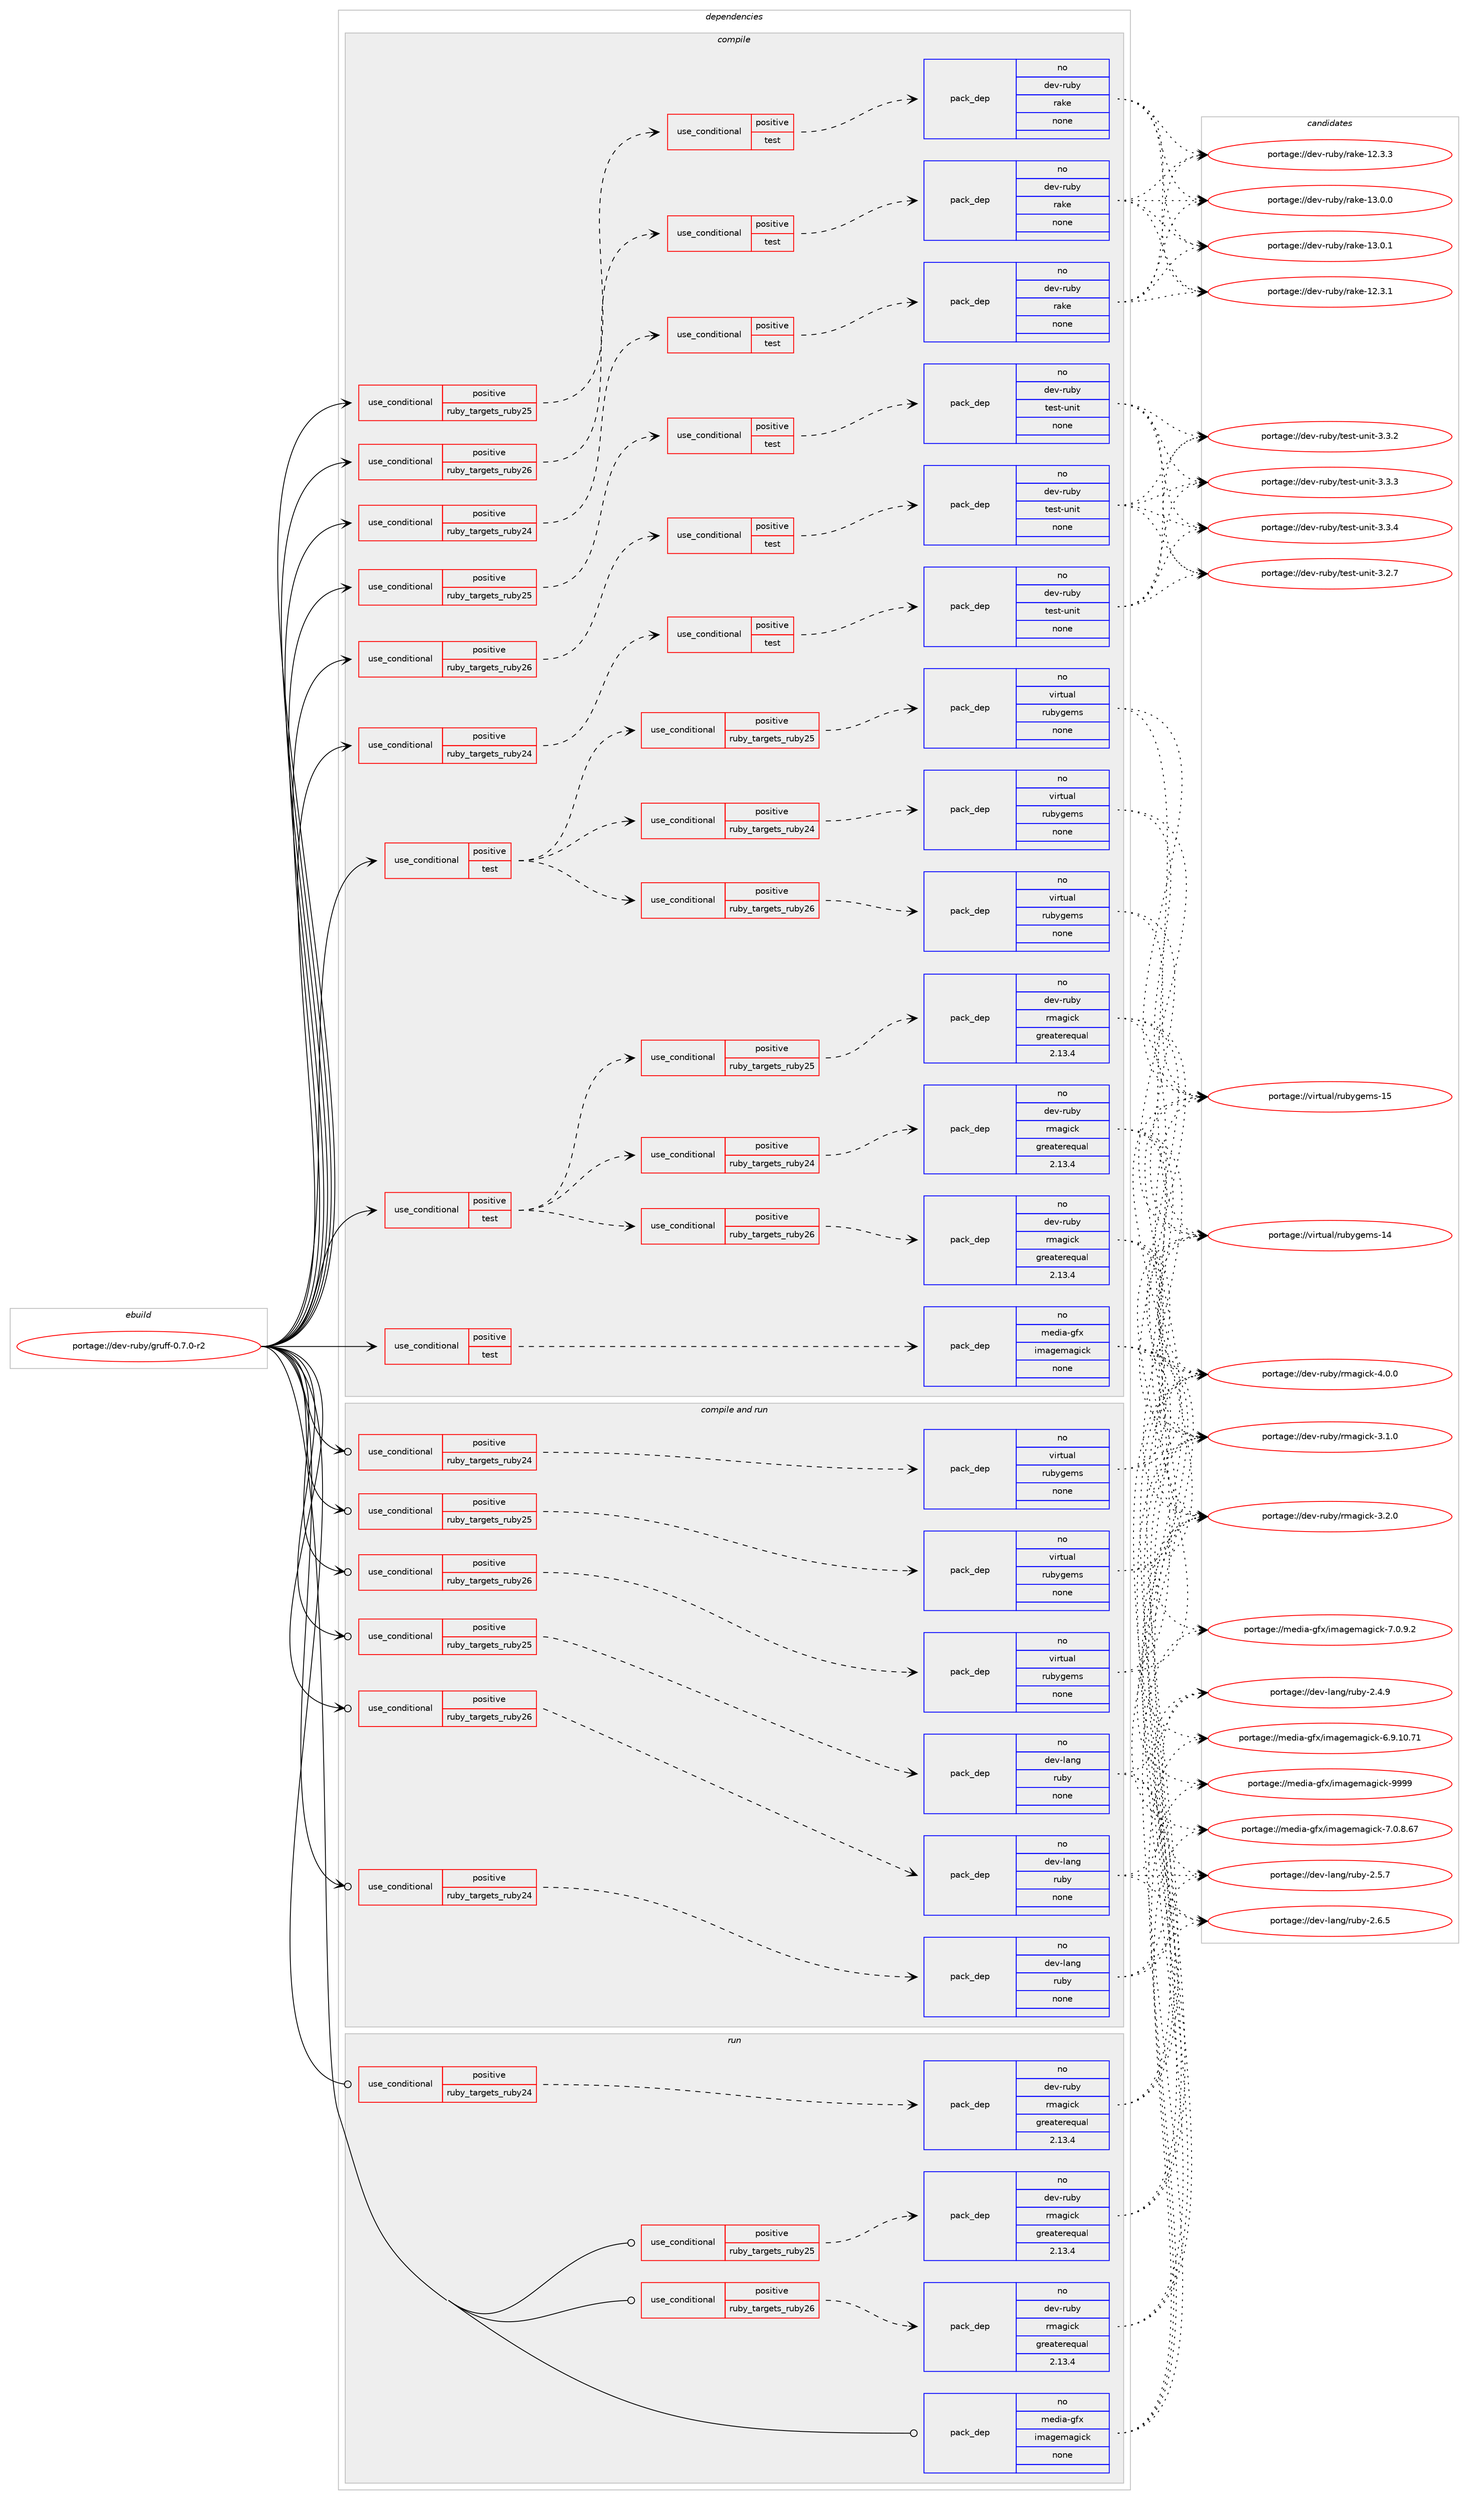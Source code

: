 digraph prolog {

# *************
# Graph options
# *************

newrank=true;
concentrate=true;
compound=true;
graph [rankdir=LR,fontname=Helvetica,fontsize=10,ranksep=1.5];#, ranksep=2.5, nodesep=0.2];
edge  [arrowhead=vee];
node  [fontname=Helvetica,fontsize=10];

# **********
# The ebuild
# **********

subgraph cluster_leftcol {
color=gray;
rank=same;
label=<<i>ebuild</i>>;
id [label="portage://dev-ruby/gruff-0.7.0-r2", color=red, width=4, href="../dev-ruby/gruff-0.7.0-r2.svg"];
}

# ****************
# The dependencies
# ****************

subgraph cluster_midcol {
color=gray;
label=<<i>dependencies</i>>;
subgraph cluster_compile {
fillcolor="#eeeeee";
style=filled;
label=<<i>compile</i>>;
subgraph cond52916 {
dependency222508 [label=<<TABLE BORDER="0" CELLBORDER="1" CELLSPACING="0" CELLPADDING="4"><TR><TD ROWSPAN="3" CELLPADDING="10">use_conditional</TD></TR><TR><TD>positive</TD></TR><TR><TD>ruby_targets_ruby24</TD></TR></TABLE>>, shape=none, color=red];
subgraph cond52917 {
dependency222509 [label=<<TABLE BORDER="0" CELLBORDER="1" CELLSPACING="0" CELLPADDING="4"><TR><TD ROWSPAN="3" CELLPADDING="10">use_conditional</TD></TR><TR><TD>positive</TD></TR><TR><TD>test</TD></TR></TABLE>>, shape=none, color=red];
subgraph pack166112 {
dependency222510 [label=<<TABLE BORDER="0" CELLBORDER="1" CELLSPACING="0" CELLPADDING="4" WIDTH="220"><TR><TD ROWSPAN="6" CELLPADDING="30">pack_dep</TD></TR><TR><TD WIDTH="110">no</TD></TR><TR><TD>dev-ruby</TD></TR><TR><TD>rake</TD></TR><TR><TD>none</TD></TR><TR><TD></TD></TR></TABLE>>, shape=none, color=blue];
}
dependency222509:e -> dependency222510:w [weight=20,style="dashed",arrowhead="vee"];
}
dependency222508:e -> dependency222509:w [weight=20,style="dashed",arrowhead="vee"];
}
id:e -> dependency222508:w [weight=20,style="solid",arrowhead="vee"];
subgraph cond52918 {
dependency222511 [label=<<TABLE BORDER="0" CELLBORDER="1" CELLSPACING="0" CELLPADDING="4"><TR><TD ROWSPAN="3" CELLPADDING="10">use_conditional</TD></TR><TR><TD>positive</TD></TR><TR><TD>ruby_targets_ruby24</TD></TR></TABLE>>, shape=none, color=red];
subgraph cond52919 {
dependency222512 [label=<<TABLE BORDER="0" CELLBORDER="1" CELLSPACING="0" CELLPADDING="4"><TR><TD ROWSPAN="3" CELLPADDING="10">use_conditional</TD></TR><TR><TD>positive</TD></TR><TR><TD>test</TD></TR></TABLE>>, shape=none, color=red];
subgraph pack166113 {
dependency222513 [label=<<TABLE BORDER="0" CELLBORDER="1" CELLSPACING="0" CELLPADDING="4" WIDTH="220"><TR><TD ROWSPAN="6" CELLPADDING="30">pack_dep</TD></TR><TR><TD WIDTH="110">no</TD></TR><TR><TD>dev-ruby</TD></TR><TR><TD>test-unit</TD></TR><TR><TD>none</TD></TR><TR><TD></TD></TR></TABLE>>, shape=none, color=blue];
}
dependency222512:e -> dependency222513:w [weight=20,style="dashed",arrowhead="vee"];
}
dependency222511:e -> dependency222512:w [weight=20,style="dashed",arrowhead="vee"];
}
id:e -> dependency222511:w [weight=20,style="solid",arrowhead="vee"];
subgraph cond52920 {
dependency222514 [label=<<TABLE BORDER="0" CELLBORDER="1" CELLSPACING="0" CELLPADDING="4"><TR><TD ROWSPAN="3" CELLPADDING="10">use_conditional</TD></TR><TR><TD>positive</TD></TR><TR><TD>ruby_targets_ruby25</TD></TR></TABLE>>, shape=none, color=red];
subgraph cond52921 {
dependency222515 [label=<<TABLE BORDER="0" CELLBORDER="1" CELLSPACING="0" CELLPADDING="4"><TR><TD ROWSPAN="3" CELLPADDING="10">use_conditional</TD></TR><TR><TD>positive</TD></TR><TR><TD>test</TD></TR></TABLE>>, shape=none, color=red];
subgraph pack166114 {
dependency222516 [label=<<TABLE BORDER="0" CELLBORDER="1" CELLSPACING="0" CELLPADDING="4" WIDTH="220"><TR><TD ROWSPAN="6" CELLPADDING="30">pack_dep</TD></TR><TR><TD WIDTH="110">no</TD></TR><TR><TD>dev-ruby</TD></TR><TR><TD>rake</TD></TR><TR><TD>none</TD></TR><TR><TD></TD></TR></TABLE>>, shape=none, color=blue];
}
dependency222515:e -> dependency222516:w [weight=20,style="dashed",arrowhead="vee"];
}
dependency222514:e -> dependency222515:w [weight=20,style="dashed",arrowhead="vee"];
}
id:e -> dependency222514:w [weight=20,style="solid",arrowhead="vee"];
subgraph cond52922 {
dependency222517 [label=<<TABLE BORDER="0" CELLBORDER="1" CELLSPACING="0" CELLPADDING="4"><TR><TD ROWSPAN="3" CELLPADDING="10">use_conditional</TD></TR><TR><TD>positive</TD></TR><TR><TD>ruby_targets_ruby25</TD></TR></TABLE>>, shape=none, color=red];
subgraph cond52923 {
dependency222518 [label=<<TABLE BORDER="0" CELLBORDER="1" CELLSPACING="0" CELLPADDING="4"><TR><TD ROWSPAN="3" CELLPADDING="10">use_conditional</TD></TR><TR><TD>positive</TD></TR><TR><TD>test</TD></TR></TABLE>>, shape=none, color=red];
subgraph pack166115 {
dependency222519 [label=<<TABLE BORDER="0" CELLBORDER="1" CELLSPACING="0" CELLPADDING="4" WIDTH="220"><TR><TD ROWSPAN="6" CELLPADDING="30">pack_dep</TD></TR><TR><TD WIDTH="110">no</TD></TR><TR><TD>dev-ruby</TD></TR><TR><TD>test-unit</TD></TR><TR><TD>none</TD></TR><TR><TD></TD></TR></TABLE>>, shape=none, color=blue];
}
dependency222518:e -> dependency222519:w [weight=20,style="dashed",arrowhead="vee"];
}
dependency222517:e -> dependency222518:w [weight=20,style="dashed",arrowhead="vee"];
}
id:e -> dependency222517:w [weight=20,style="solid",arrowhead="vee"];
subgraph cond52924 {
dependency222520 [label=<<TABLE BORDER="0" CELLBORDER="1" CELLSPACING="0" CELLPADDING="4"><TR><TD ROWSPAN="3" CELLPADDING="10">use_conditional</TD></TR><TR><TD>positive</TD></TR><TR><TD>ruby_targets_ruby26</TD></TR></TABLE>>, shape=none, color=red];
subgraph cond52925 {
dependency222521 [label=<<TABLE BORDER="0" CELLBORDER="1" CELLSPACING="0" CELLPADDING="4"><TR><TD ROWSPAN="3" CELLPADDING="10">use_conditional</TD></TR><TR><TD>positive</TD></TR><TR><TD>test</TD></TR></TABLE>>, shape=none, color=red];
subgraph pack166116 {
dependency222522 [label=<<TABLE BORDER="0" CELLBORDER="1" CELLSPACING="0" CELLPADDING="4" WIDTH="220"><TR><TD ROWSPAN="6" CELLPADDING="30">pack_dep</TD></TR><TR><TD WIDTH="110">no</TD></TR><TR><TD>dev-ruby</TD></TR><TR><TD>rake</TD></TR><TR><TD>none</TD></TR><TR><TD></TD></TR></TABLE>>, shape=none, color=blue];
}
dependency222521:e -> dependency222522:w [weight=20,style="dashed",arrowhead="vee"];
}
dependency222520:e -> dependency222521:w [weight=20,style="dashed",arrowhead="vee"];
}
id:e -> dependency222520:w [weight=20,style="solid",arrowhead="vee"];
subgraph cond52926 {
dependency222523 [label=<<TABLE BORDER="0" CELLBORDER="1" CELLSPACING="0" CELLPADDING="4"><TR><TD ROWSPAN="3" CELLPADDING="10">use_conditional</TD></TR><TR><TD>positive</TD></TR><TR><TD>ruby_targets_ruby26</TD></TR></TABLE>>, shape=none, color=red];
subgraph cond52927 {
dependency222524 [label=<<TABLE BORDER="0" CELLBORDER="1" CELLSPACING="0" CELLPADDING="4"><TR><TD ROWSPAN="3" CELLPADDING="10">use_conditional</TD></TR><TR><TD>positive</TD></TR><TR><TD>test</TD></TR></TABLE>>, shape=none, color=red];
subgraph pack166117 {
dependency222525 [label=<<TABLE BORDER="0" CELLBORDER="1" CELLSPACING="0" CELLPADDING="4" WIDTH="220"><TR><TD ROWSPAN="6" CELLPADDING="30">pack_dep</TD></TR><TR><TD WIDTH="110">no</TD></TR><TR><TD>dev-ruby</TD></TR><TR><TD>test-unit</TD></TR><TR><TD>none</TD></TR><TR><TD></TD></TR></TABLE>>, shape=none, color=blue];
}
dependency222524:e -> dependency222525:w [weight=20,style="dashed",arrowhead="vee"];
}
dependency222523:e -> dependency222524:w [weight=20,style="dashed",arrowhead="vee"];
}
id:e -> dependency222523:w [weight=20,style="solid",arrowhead="vee"];
subgraph cond52928 {
dependency222526 [label=<<TABLE BORDER="0" CELLBORDER="1" CELLSPACING="0" CELLPADDING="4"><TR><TD ROWSPAN="3" CELLPADDING="10">use_conditional</TD></TR><TR><TD>positive</TD></TR><TR><TD>test</TD></TR></TABLE>>, shape=none, color=red];
subgraph cond52929 {
dependency222527 [label=<<TABLE BORDER="0" CELLBORDER="1" CELLSPACING="0" CELLPADDING="4"><TR><TD ROWSPAN="3" CELLPADDING="10">use_conditional</TD></TR><TR><TD>positive</TD></TR><TR><TD>ruby_targets_ruby24</TD></TR></TABLE>>, shape=none, color=red];
subgraph pack166118 {
dependency222528 [label=<<TABLE BORDER="0" CELLBORDER="1" CELLSPACING="0" CELLPADDING="4" WIDTH="220"><TR><TD ROWSPAN="6" CELLPADDING="30">pack_dep</TD></TR><TR><TD WIDTH="110">no</TD></TR><TR><TD>dev-ruby</TD></TR><TR><TD>rmagick</TD></TR><TR><TD>greaterequal</TD></TR><TR><TD>2.13.4</TD></TR></TABLE>>, shape=none, color=blue];
}
dependency222527:e -> dependency222528:w [weight=20,style="dashed",arrowhead="vee"];
}
dependency222526:e -> dependency222527:w [weight=20,style="dashed",arrowhead="vee"];
subgraph cond52930 {
dependency222529 [label=<<TABLE BORDER="0" CELLBORDER="1" CELLSPACING="0" CELLPADDING="4"><TR><TD ROWSPAN="3" CELLPADDING="10">use_conditional</TD></TR><TR><TD>positive</TD></TR><TR><TD>ruby_targets_ruby25</TD></TR></TABLE>>, shape=none, color=red];
subgraph pack166119 {
dependency222530 [label=<<TABLE BORDER="0" CELLBORDER="1" CELLSPACING="0" CELLPADDING="4" WIDTH="220"><TR><TD ROWSPAN="6" CELLPADDING="30">pack_dep</TD></TR><TR><TD WIDTH="110">no</TD></TR><TR><TD>dev-ruby</TD></TR><TR><TD>rmagick</TD></TR><TR><TD>greaterequal</TD></TR><TR><TD>2.13.4</TD></TR></TABLE>>, shape=none, color=blue];
}
dependency222529:e -> dependency222530:w [weight=20,style="dashed",arrowhead="vee"];
}
dependency222526:e -> dependency222529:w [weight=20,style="dashed",arrowhead="vee"];
subgraph cond52931 {
dependency222531 [label=<<TABLE BORDER="0" CELLBORDER="1" CELLSPACING="0" CELLPADDING="4"><TR><TD ROWSPAN="3" CELLPADDING="10">use_conditional</TD></TR><TR><TD>positive</TD></TR><TR><TD>ruby_targets_ruby26</TD></TR></TABLE>>, shape=none, color=red];
subgraph pack166120 {
dependency222532 [label=<<TABLE BORDER="0" CELLBORDER="1" CELLSPACING="0" CELLPADDING="4" WIDTH="220"><TR><TD ROWSPAN="6" CELLPADDING="30">pack_dep</TD></TR><TR><TD WIDTH="110">no</TD></TR><TR><TD>dev-ruby</TD></TR><TR><TD>rmagick</TD></TR><TR><TD>greaterequal</TD></TR><TR><TD>2.13.4</TD></TR></TABLE>>, shape=none, color=blue];
}
dependency222531:e -> dependency222532:w [weight=20,style="dashed",arrowhead="vee"];
}
dependency222526:e -> dependency222531:w [weight=20,style="dashed",arrowhead="vee"];
}
id:e -> dependency222526:w [weight=20,style="solid",arrowhead="vee"];
subgraph cond52932 {
dependency222533 [label=<<TABLE BORDER="0" CELLBORDER="1" CELLSPACING="0" CELLPADDING="4"><TR><TD ROWSPAN="3" CELLPADDING="10">use_conditional</TD></TR><TR><TD>positive</TD></TR><TR><TD>test</TD></TR></TABLE>>, shape=none, color=red];
subgraph cond52933 {
dependency222534 [label=<<TABLE BORDER="0" CELLBORDER="1" CELLSPACING="0" CELLPADDING="4"><TR><TD ROWSPAN="3" CELLPADDING="10">use_conditional</TD></TR><TR><TD>positive</TD></TR><TR><TD>ruby_targets_ruby24</TD></TR></TABLE>>, shape=none, color=red];
subgraph pack166121 {
dependency222535 [label=<<TABLE BORDER="0" CELLBORDER="1" CELLSPACING="0" CELLPADDING="4" WIDTH="220"><TR><TD ROWSPAN="6" CELLPADDING="30">pack_dep</TD></TR><TR><TD WIDTH="110">no</TD></TR><TR><TD>virtual</TD></TR><TR><TD>rubygems</TD></TR><TR><TD>none</TD></TR><TR><TD></TD></TR></TABLE>>, shape=none, color=blue];
}
dependency222534:e -> dependency222535:w [weight=20,style="dashed",arrowhead="vee"];
}
dependency222533:e -> dependency222534:w [weight=20,style="dashed",arrowhead="vee"];
subgraph cond52934 {
dependency222536 [label=<<TABLE BORDER="0" CELLBORDER="1" CELLSPACING="0" CELLPADDING="4"><TR><TD ROWSPAN="3" CELLPADDING="10">use_conditional</TD></TR><TR><TD>positive</TD></TR><TR><TD>ruby_targets_ruby25</TD></TR></TABLE>>, shape=none, color=red];
subgraph pack166122 {
dependency222537 [label=<<TABLE BORDER="0" CELLBORDER="1" CELLSPACING="0" CELLPADDING="4" WIDTH="220"><TR><TD ROWSPAN="6" CELLPADDING="30">pack_dep</TD></TR><TR><TD WIDTH="110">no</TD></TR><TR><TD>virtual</TD></TR><TR><TD>rubygems</TD></TR><TR><TD>none</TD></TR><TR><TD></TD></TR></TABLE>>, shape=none, color=blue];
}
dependency222536:e -> dependency222537:w [weight=20,style="dashed",arrowhead="vee"];
}
dependency222533:e -> dependency222536:w [weight=20,style="dashed",arrowhead="vee"];
subgraph cond52935 {
dependency222538 [label=<<TABLE BORDER="0" CELLBORDER="1" CELLSPACING="0" CELLPADDING="4"><TR><TD ROWSPAN="3" CELLPADDING="10">use_conditional</TD></TR><TR><TD>positive</TD></TR><TR><TD>ruby_targets_ruby26</TD></TR></TABLE>>, shape=none, color=red];
subgraph pack166123 {
dependency222539 [label=<<TABLE BORDER="0" CELLBORDER="1" CELLSPACING="0" CELLPADDING="4" WIDTH="220"><TR><TD ROWSPAN="6" CELLPADDING="30">pack_dep</TD></TR><TR><TD WIDTH="110">no</TD></TR><TR><TD>virtual</TD></TR><TR><TD>rubygems</TD></TR><TR><TD>none</TD></TR><TR><TD></TD></TR></TABLE>>, shape=none, color=blue];
}
dependency222538:e -> dependency222539:w [weight=20,style="dashed",arrowhead="vee"];
}
dependency222533:e -> dependency222538:w [weight=20,style="dashed",arrowhead="vee"];
}
id:e -> dependency222533:w [weight=20,style="solid",arrowhead="vee"];
subgraph cond52936 {
dependency222540 [label=<<TABLE BORDER="0" CELLBORDER="1" CELLSPACING="0" CELLPADDING="4"><TR><TD ROWSPAN="3" CELLPADDING="10">use_conditional</TD></TR><TR><TD>positive</TD></TR><TR><TD>test</TD></TR></TABLE>>, shape=none, color=red];
subgraph pack166124 {
dependency222541 [label=<<TABLE BORDER="0" CELLBORDER="1" CELLSPACING="0" CELLPADDING="4" WIDTH="220"><TR><TD ROWSPAN="6" CELLPADDING="30">pack_dep</TD></TR><TR><TD WIDTH="110">no</TD></TR><TR><TD>media-gfx</TD></TR><TR><TD>imagemagick</TD></TR><TR><TD>none</TD></TR><TR><TD></TD></TR></TABLE>>, shape=none, color=blue];
}
dependency222540:e -> dependency222541:w [weight=20,style="dashed",arrowhead="vee"];
}
id:e -> dependency222540:w [weight=20,style="solid",arrowhead="vee"];
}
subgraph cluster_compileandrun {
fillcolor="#eeeeee";
style=filled;
label=<<i>compile and run</i>>;
subgraph cond52937 {
dependency222542 [label=<<TABLE BORDER="0" CELLBORDER="1" CELLSPACING="0" CELLPADDING="4"><TR><TD ROWSPAN="3" CELLPADDING="10">use_conditional</TD></TR><TR><TD>positive</TD></TR><TR><TD>ruby_targets_ruby24</TD></TR></TABLE>>, shape=none, color=red];
subgraph pack166125 {
dependency222543 [label=<<TABLE BORDER="0" CELLBORDER="1" CELLSPACING="0" CELLPADDING="4" WIDTH="220"><TR><TD ROWSPAN="6" CELLPADDING="30">pack_dep</TD></TR><TR><TD WIDTH="110">no</TD></TR><TR><TD>dev-lang</TD></TR><TR><TD>ruby</TD></TR><TR><TD>none</TD></TR><TR><TD></TD></TR></TABLE>>, shape=none, color=blue];
}
dependency222542:e -> dependency222543:w [weight=20,style="dashed",arrowhead="vee"];
}
id:e -> dependency222542:w [weight=20,style="solid",arrowhead="odotvee"];
subgraph cond52938 {
dependency222544 [label=<<TABLE BORDER="0" CELLBORDER="1" CELLSPACING="0" CELLPADDING="4"><TR><TD ROWSPAN="3" CELLPADDING="10">use_conditional</TD></TR><TR><TD>positive</TD></TR><TR><TD>ruby_targets_ruby24</TD></TR></TABLE>>, shape=none, color=red];
subgraph pack166126 {
dependency222545 [label=<<TABLE BORDER="0" CELLBORDER="1" CELLSPACING="0" CELLPADDING="4" WIDTH="220"><TR><TD ROWSPAN="6" CELLPADDING="30">pack_dep</TD></TR><TR><TD WIDTH="110">no</TD></TR><TR><TD>virtual</TD></TR><TR><TD>rubygems</TD></TR><TR><TD>none</TD></TR><TR><TD></TD></TR></TABLE>>, shape=none, color=blue];
}
dependency222544:e -> dependency222545:w [weight=20,style="dashed",arrowhead="vee"];
}
id:e -> dependency222544:w [weight=20,style="solid",arrowhead="odotvee"];
subgraph cond52939 {
dependency222546 [label=<<TABLE BORDER="0" CELLBORDER="1" CELLSPACING="0" CELLPADDING="4"><TR><TD ROWSPAN="3" CELLPADDING="10">use_conditional</TD></TR><TR><TD>positive</TD></TR><TR><TD>ruby_targets_ruby25</TD></TR></TABLE>>, shape=none, color=red];
subgraph pack166127 {
dependency222547 [label=<<TABLE BORDER="0" CELLBORDER="1" CELLSPACING="0" CELLPADDING="4" WIDTH="220"><TR><TD ROWSPAN="6" CELLPADDING="30">pack_dep</TD></TR><TR><TD WIDTH="110">no</TD></TR><TR><TD>dev-lang</TD></TR><TR><TD>ruby</TD></TR><TR><TD>none</TD></TR><TR><TD></TD></TR></TABLE>>, shape=none, color=blue];
}
dependency222546:e -> dependency222547:w [weight=20,style="dashed",arrowhead="vee"];
}
id:e -> dependency222546:w [weight=20,style="solid",arrowhead="odotvee"];
subgraph cond52940 {
dependency222548 [label=<<TABLE BORDER="0" CELLBORDER="1" CELLSPACING="0" CELLPADDING="4"><TR><TD ROWSPAN="3" CELLPADDING="10">use_conditional</TD></TR><TR><TD>positive</TD></TR><TR><TD>ruby_targets_ruby25</TD></TR></TABLE>>, shape=none, color=red];
subgraph pack166128 {
dependency222549 [label=<<TABLE BORDER="0" CELLBORDER="1" CELLSPACING="0" CELLPADDING="4" WIDTH="220"><TR><TD ROWSPAN="6" CELLPADDING="30">pack_dep</TD></TR><TR><TD WIDTH="110">no</TD></TR><TR><TD>virtual</TD></TR><TR><TD>rubygems</TD></TR><TR><TD>none</TD></TR><TR><TD></TD></TR></TABLE>>, shape=none, color=blue];
}
dependency222548:e -> dependency222549:w [weight=20,style="dashed",arrowhead="vee"];
}
id:e -> dependency222548:w [weight=20,style="solid",arrowhead="odotvee"];
subgraph cond52941 {
dependency222550 [label=<<TABLE BORDER="0" CELLBORDER="1" CELLSPACING="0" CELLPADDING="4"><TR><TD ROWSPAN="3" CELLPADDING="10">use_conditional</TD></TR><TR><TD>positive</TD></TR><TR><TD>ruby_targets_ruby26</TD></TR></TABLE>>, shape=none, color=red];
subgraph pack166129 {
dependency222551 [label=<<TABLE BORDER="0" CELLBORDER="1" CELLSPACING="0" CELLPADDING="4" WIDTH="220"><TR><TD ROWSPAN="6" CELLPADDING="30">pack_dep</TD></TR><TR><TD WIDTH="110">no</TD></TR><TR><TD>dev-lang</TD></TR><TR><TD>ruby</TD></TR><TR><TD>none</TD></TR><TR><TD></TD></TR></TABLE>>, shape=none, color=blue];
}
dependency222550:e -> dependency222551:w [weight=20,style="dashed",arrowhead="vee"];
}
id:e -> dependency222550:w [weight=20,style="solid",arrowhead="odotvee"];
subgraph cond52942 {
dependency222552 [label=<<TABLE BORDER="0" CELLBORDER="1" CELLSPACING="0" CELLPADDING="4"><TR><TD ROWSPAN="3" CELLPADDING="10">use_conditional</TD></TR><TR><TD>positive</TD></TR><TR><TD>ruby_targets_ruby26</TD></TR></TABLE>>, shape=none, color=red];
subgraph pack166130 {
dependency222553 [label=<<TABLE BORDER="0" CELLBORDER="1" CELLSPACING="0" CELLPADDING="4" WIDTH="220"><TR><TD ROWSPAN="6" CELLPADDING="30">pack_dep</TD></TR><TR><TD WIDTH="110">no</TD></TR><TR><TD>virtual</TD></TR><TR><TD>rubygems</TD></TR><TR><TD>none</TD></TR><TR><TD></TD></TR></TABLE>>, shape=none, color=blue];
}
dependency222552:e -> dependency222553:w [weight=20,style="dashed",arrowhead="vee"];
}
id:e -> dependency222552:w [weight=20,style="solid",arrowhead="odotvee"];
}
subgraph cluster_run {
fillcolor="#eeeeee";
style=filled;
label=<<i>run</i>>;
subgraph cond52943 {
dependency222554 [label=<<TABLE BORDER="0" CELLBORDER="1" CELLSPACING="0" CELLPADDING="4"><TR><TD ROWSPAN="3" CELLPADDING="10">use_conditional</TD></TR><TR><TD>positive</TD></TR><TR><TD>ruby_targets_ruby24</TD></TR></TABLE>>, shape=none, color=red];
subgraph pack166131 {
dependency222555 [label=<<TABLE BORDER="0" CELLBORDER="1" CELLSPACING="0" CELLPADDING="4" WIDTH="220"><TR><TD ROWSPAN="6" CELLPADDING="30">pack_dep</TD></TR><TR><TD WIDTH="110">no</TD></TR><TR><TD>dev-ruby</TD></TR><TR><TD>rmagick</TD></TR><TR><TD>greaterequal</TD></TR><TR><TD>2.13.4</TD></TR></TABLE>>, shape=none, color=blue];
}
dependency222554:e -> dependency222555:w [weight=20,style="dashed",arrowhead="vee"];
}
id:e -> dependency222554:w [weight=20,style="solid",arrowhead="odot"];
subgraph cond52944 {
dependency222556 [label=<<TABLE BORDER="0" CELLBORDER="1" CELLSPACING="0" CELLPADDING="4"><TR><TD ROWSPAN="3" CELLPADDING="10">use_conditional</TD></TR><TR><TD>positive</TD></TR><TR><TD>ruby_targets_ruby25</TD></TR></TABLE>>, shape=none, color=red];
subgraph pack166132 {
dependency222557 [label=<<TABLE BORDER="0" CELLBORDER="1" CELLSPACING="0" CELLPADDING="4" WIDTH="220"><TR><TD ROWSPAN="6" CELLPADDING="30">pack_dep</TD></TR><TR><TD WIDTH="110">no</TD></TR><TR><TD>dev-ruby</TD></TR><TR><TD>rmagick</TD></TR><TR><TD>greaterequal</TD></TR><TR><TD>2.13.4</TD></TR></TABLE>>, shape=none, color=blue];
}
dependency222556:e -> dependency222557:w [weight=20,style="dashed",arrowhead="vee"];
}
id:e -> dependency222556:w [weight=20,style="solid",arrowhead="odot"];
subgraph cond52945 {
dependency222558 [label=<<TABLE BORDER="0" CELLBORDER="1" CELLSPACING="0" CELLPADDING="4"><TR><TD ROWSPAN="3" CELLPADDING="10">use_conditional</TD></TR><TR><TD>positive</TD></TR><TR><TD>ruby_targets_ruby26</TD></TR></TABLE>>, shape=none, color=red];
subgraph pack166133 {
dependency222559 [label=<<TABLE BORDER="0" CELLBORDER="1" CELLSPACING="0" CELLPADDING="4" WIDTH="220"><TR><TD ROWSPAN="6" CELLPADDING="30">pack_dep</TD></TR><TR><TD WIDTH="110">no</TD></TR><TR><TD>dev-ruby</TD></TR><TR><TD>rmagick</TD></TR><TR><TD>greaterequal</TD></TR><TR><TD>2.13.4</TD></TR></TABLE>>, shape=none, color=blue];
}
dependency222558:e -> dependency222559:w [weight=20,style="dashed",arrowhead="vee"];
}
id:e -> dependency222558:w [weight=20,style="solid",arrowhead="odot"];
subgraph pack166134 {
dependency222560 [label=<<TABLE BORDER="0" CELLBORDER="1" CELLSPACING="0" CELLPADDING="4" WIDTH="220"><TR><TD ROWSPAN="6" CELLPADDING="30">pack_dep</TD></TR><TR><TD WIDTH="110">no</TD></TR><TR><TD>media-gfx</TD></TR><TR><TD>imagemagick</TD></TR><TR><TD>none</TD></TR><TR><TD></TD></TR></TABLE>>, shape=none, color=blue];
}
id:e -> dependency222560:w [weight=20,style="solid",arrowhead="odot"];
}
}

# **************
# The candidates
# **************

subgraph cluster_choices {
rank=same;
color=gray;
label=<<i>candidates</i>>;

subgraph choice166112 {
color=black;
nodesep=1;
choiceportage1001011184511411798121471149710710145495046514649 [label="portage://dev-ruby/rake-12.3.1", color=red, width=4,href="../dev-ruby/rake-12.3.1.svg"];
choiceportage1001011184511411798121471149710710145495046514651 [label="portage://dev-ruby/rake-12.3.3", color=red, width=4,href="../dev-ruby/rake-12.3.3.svg"];
choiceportage1001011184511411798121471149710710145495146484648 [label="portage://dev-ruby/rake-13.0.0", color=red, width=4,href="../dev-ruby/rake-13.0.0.svg"];
choiceportage1001011184511411798121471149710710145495146484649 [label="portage://dev-ruby/rake-13.0.1", color=red, width=4,href="../dev-ruby/rake-13.0.1.svg"];
dependency222510:e -> choiceportage1001011184511411798121471149710710145495046514649:w [style=dotted,weight="100"];
dependency222510:e -> choiceportage1001011184511411798121471149710710145495046514651:w [style=dotted,weight="100"];
dependency222510:e -> choiceportage1001011184511411798121471149710710145495146484648:w [style=dotted,weight="100"];
dependency222510:e -> choiceportage1001011184511411798121471149710710145495146484649:w [style=dotted,weight="100"];
}
subgraph choice166113 {
color=black;
nodesep=1;
choiceportage10010111845114117981214711610111511645117110105116455146504655 [label="portage://dev-ruby/test-unit-3.2.7", color=red, width=4,href="../dev-ruby/test-unit-3.2.7.svg"];
choiceportage10010111845114117981214711610111511645117110105116455146514650 [label="portage://dev-ruby/test-unit-3.3.2", color=red, width=4,href="../dev-ruby/test-unit-3.3.2.svg"];
choiceportage10010111845114117981214711610111511645117110105116455146514651 [label="portage://dev-ruby/test-unit-3.3.3", color=red, width=4,href="../dev-ruby/test-unit-3.3.3.svg"];
choiceportage10010111845114117981214711610111511645117110105116455146514652 [label="portage://dev-ruby/test-unit-3.3.4", color=red, width=4,href="../dev-ruby/test-unit-3.3.4.svg"];
dependency222513:e -> choiceportage10010111845114117981214711610111511645117110105116455146504655:w [style=dotted,weight="100"];
dependency222513:e -> choiceportage10010111845114117981214711610111511645117110105116455146514650:w [style=dotted,weight="100"];
dependency222513:e -> choiceportage10010111845114117981214711610111511645117110105116455146514651:w [style=dotted,weight="100"];
dependency222513:e -> choiceportage10010111845114117981214711610111511645117110105116455146514652:w [style=dotted,weight="100"];
}
subgraph choice166114 {
color=black;
nodesep=1;
choiceportage1001011184511411798121471149710710145495046514649 [label="portage://dev-ruby/rake-12.3.1", color=red, width=4,href="../dev-ruby/rake-12.3.1.svg"];
choiceportage1001011184511411798121471149710710145495046514651 [label="portage://dev-ruby/rake-12.3.3", color=red, width=4,href="../dev-ruby/rake-12.3.3.svg"];
choiceportage1001011184511411798121471149710710145495146484648 [label="portage://dev-ruby/rake-13.0.0", color=red, width=4,href="../dev-ruby/rake-13.0.0.svg"];
choiceportage1001011184511411798121471149710710145495146484649 [label="portage://dev-ruby/rake-13.0.1", color=red, width=4,href="../dev-ruby/rake-13.0.1.svg"];
dependency222516:e -> choiceportage1001011184511411798121471149710710145495046514649:w [style=dotted,weight="100"];
dependency222516:e -> choiceportage1001011184511411798121471149710710145495046514651:w [style=dotted,weight="100"];
dependency222516:e -> choiceportage1001011184511411798121471149710710145495146484648:w [style=dotted,weight="100"];
dependency222516:e -> choiceportage1001011184511411798121471149710710145495146484649:w [style=dotted,weight="100"];
}
subgraph choice166115 {
color=black;
nodesep=1;
choiceportage10010111845114117981214711610111511645117110105116455146504655 [label="portage://dev-ruby/test-unit-3.2.7", color=red, width=4,href="../dev-ruby/test-unit-3.2.7.svg"];
choiceportage10010111845114117981214711610111511645117110105116455146514650 [label="portage://dev-ruby/test-unit-3.3.2", color=red, width=4,href="../dev-ruby/test-unit-3.3.2.svg"];
choiceportage10010111845114117981214711610111511645117110105116455146514651 [label="portage://dev-ruby/test-unit-3.3.3", color=red, width=4,href="../dev-ruby/test-unit-3.3.3.svg"];
choiceportage10010111845114117981214711610111511645117110105116455146514652 [label="portage://dev-ruby/test-unit-3.3.4", color=red, width=4,href="../dev-ruby/test-unit-3.3.4.svg"];
dependency222519:e -> choiceportage10010111845114117981214711610111511645117110105116455146504655:w [style=dotted,weight="100"];
dependency222519:e -> choiceportage10010111845114117981214711610111511645117110105116455146514650:w [style=dotted,weight="100"];
dependency222519:e -> choiceportage10010111845114117981214711610111511645117110105116455146514651:w [style=dotted,weight="100"];
dependency222519:e -> choiceportage10010111845114117981214711610111511645117110105116455146514652:w [style=dotted,weight="100"];
}
subgraph choice166116 {
color=black;
nodesep=1;
choiceportage1001011184511411798121471149710710145495046514649 [label="portage://dev-ruby/rake-12.3.1", color=red, width=4,href="../dev-ruby/rake-12.3.1.svg"];
choiceportage1001011184511411798121471149710710145495046514651 [label="portage://dev-ruby/rake-12.3.3", color=red, width=4,href="../dev-ruby/rake-12.3.3.svg"];
choiceportage1001011184511411798121471149710710145495146484648 [label="portage://dev-ruby/rake-13.0.0", color=red, width=4,href="../dev-ruby/rake-13.0.0.svg"];
choiceportage1001011184511411798121471149710710145495146484649 [label="portage://dev-ruby/rake-13.0.1", color=red, width=4,href="../dev-ruby/rake-13.0.1.svg"];
dependency222522:e -> choiceportage1001011184511411798121471149710710145495046514649:w [style=dotted,weight="100"];
dependency222522:e -> choiceportage1001011184511411798121471149710710145495046514651:w [style=dotted,weight="100"];
dependency222522:e -> choiceportage1001011184511411798121471149710710145495146484648:w [style=dotted,weight="100"];
dependency222522:e -> choiceportage1001011184511411798121471149710710145495146484649:w [style=dotted,weight="100"];
}
subgraph choice166117 {
color=black;
nodesep=1;
choiceportage10010111845114117981214711610111511645117110105116455146504655 [label="portage://dev-ruby/test-unit-3.2.7", color=red, width=4,href="../dev-ruby/test-unit-3.2.7.svg"];
choiceportage10010111845114117981214711610111511645117110105116455146514650 [label="portage://dev-ruby/test-unit-3.3.2", color=red, width=4,href="../dev-ruby/test-unit-3.3.2.svg"];
choiceportage10010111845114117981214711610111511645117110105116455146514651 [label="portage://dev-ruby/test-unit-3.3.3", color=red, width=4,href="../dev-ruby/test-unit-3.3.3.svg"];
choiceportage10010111845114117981214711610111511645117110105116455146514652 [label="portage://dev-ruby/test-unit-3.3.4", color=red, width=4,href="../dev-ruby/test-unit-3.3.4.svg"];
dependency222525:e -> choiceportage10010111845114117981214711610111511645117110105116455146504655:w [style=dotted,weight="100"];
dependency222525:e -> choiceportage10010111845114117981214711610111511645117110105116455146514650:w [style=dotted,weight="100"];
dependency222525:e -> choiceportage10010111845114117981214711610111511645117110105116455146514651:w [style=dotted,weight="100"];
dependency222525:e -> choiceportage10010111845114117981214711610111511645117110105116455146514652:w [style=dotted,weight="100"];
}
subgraph choice166118 {
color=black;
nodesep=1;
choiceportage1001011184511411798121471141099710310599107455146494648 [label="portage://dev-ruby/rmagick-3.1.0", color=red, width=4,href="../dev-ruby/rmagick-3.1.0.svg"];
choiceportage1001011184511411798121471141099710310599107455146504648 [label="portage://dev-ruby/rmagick-3.2.0", color=red, width=4,href="../dev-ruby/rmagick-3.2.0.svg"];
choiceportage1001011184511411798121471141099710310599107455246484648 [label="portage://dev-ruby/rmagick-4.0.0", color=red, width=4,href="../dev-ruby/rmagick-4.0.0.svg"];
dependency222528:e -> choiceportage1001011184511411798121471141099710310599107455146494648:w [style=dotted,weight="100"];
dependency222528:e -> choiceportage1001011184511411798121471141099710310599107455146504648:w [style=dotted,weight="100"];
dependency222528:e -> choiceportage1001011184511411798121471141099710310599107455246484648:w [style=dotted,weight="100"];
}
subgraph choice166119 {
color=black;
nodesep=1;
choiceportage1001011184511411798121471141099710310599107455146494648 [label="portage://dev-ruby/rmagick-3.1.0", color=red, width=4,href="../dev-ruby/rmagick-3.1.0.svg"];
choiceportage1001011184511411798121471141099710310599107455146504648 [label="portage://dev-ruby/rmagick-3.2.0", color=red, width=4,href="../dev-ruby/rmagick-3.2.0.svg"];
choiceportage1001011184511411798121471141099710310599107455246484648 [label="portage://dev-ruby/rmagick-4.0.0", color=red, width=4,href="../dev-ruby/rmagick-4.0.0.svg"];
dependency222530:e -> choiceportage1001011184511411798121471141099710310599107455146494648:w [style=dotted,weight="100"];
dependency222530:e -> choiceportage1001011184511411798121471141099710310599107455146504648:w [style=dotted,weight="100"];
dependency222530:e -> choiceportage1001011184511411798121471141099710310599107455246484648:w [style=dotted,weight="100"];
}
subgraph choice166120 {
color=black;
nodesep=1;
choiceportage1001011184511411798121471141099710310599107455146494648 [label="portage://dev-ruby/rmagick-3.1.0", color=red, width=4,href="../dev-ruby/rmagick-3.1.0.svg"];
choiceportage1001011184511411798121471141099710310599107455146504648 [label="portage://dev-ruby/rmagick-3.2.0", color=red, width=4,href="../dev-ruby/rmagick-3.2.0.svg"];
choiceportage1001011184511411798121471141099710310599107455246484648 [label="portage://dev-ruby/rmagick-4.0.0", color=red, width=4,href="../dev-ruby/rmagick-4.0.0.svg"];
dependency222532:e -> choiceportage1001011184511411798121471141099710310599107455146494648:w [style=dotted,weight="100"];
dependency222532:e -> choiceportage1001011184511411798121471141099710310599107455146504648:w [style=dotted,weight="100"];
dependency222532:e -> choiceportage1001011184511411798121471141099710310599107455246484648:w [style=dotted,weight="100"];
}
subgraph choice166121 {
color=black;
nodesep=1;
choiceportage118105114116117971084711411798121103101109115454952 [label="portage://virtual/rubygems-14", color=red, width=4,href="../virtual/rubygems-14.svg"];
choiceportage118105114116117971084711411798121103101109115454953 [label="portage://virtual/rubygems-15", color=red, width=4,href="../virtual/rubygems-15.svg"];
dependency222535:e -> choiceportage118105114116117971084711411798121103101109115454952:w [style=dotted,weight="100"];
dependency222535:e -> choiceportage118105114116117971084711411798121103101109115454953:w [style=dotted,weight="100"];
}
subgraph choice166122 {
color=black;
nodesep=1;
choiceportage118105114116117971084711411798121103101109115454952 [label="portage://virtual/rubygems-14", color=red, width=4,href="../virtual/rubygems-14.svg"];
choiceportage118105114116117971084711411798121103101109115454953 [label="portage://virtual/rubygems-15", color=red, width=4,href="../virtual/rubygems-15.svg"];
dependency222537:e -> choiceportage118105114116117971084711411798121103101109115454952:w [style=dotted,weight="100"];
dependency222537:e -> choiceportage118105114116117971084711411798121103101109115454953:w [style=dotted,weight="100"];
}
subgraph choice166123 {
color=black;
nodesep=1;
choiceportage118105114116117971084711411798121103101109115454952 [label="portage://virtual/rubygems-14", color=red, width=4,href="../virtual/rubygems-14.svg"];
choiceportage118105114116117971084711411798121103101109115454953 [label="portage://virtual/rubygems-15", color=red, width=4,href="../virtual/rubygems-15.svg"];
dependency222539:e -> choiceportage118105114116117971084711411798121103101109115454952:w [style=dotted,weight="100"];
dependency222539:e -> choiceportage118105114116117971084711411798121103101109115454953:w [style=dotted,weight="100"];
}
subgraph choice166124 {
color=black;
nodesep=1;
choiceportage10910110010597451031021204710510997103101109971031059910745544657464948465549 [label="portage://media-gfx/imagemagick-6.9.10.71", color=red, width=4,href="../media-gfx/imagemagick-6.9.10.71.svg"];
choiceportage109101100105974510310212047105109971031011099710310599107455546484656465455 [label="portage://media-gfx/imagemagick-7.0.8.67", color=red, width=4,href="../media-gfx/imagemagick-7.0.8.67.svg"];
choiceportage1091011001059745103102120471051099710310110997103105991074555464846574650 [label="portage://media-gfx/imagemagick-7.0.9.2", color=red, width=4,href="../media-gfx/imagemagick-7.0.9.2.svg"];
choiceportage1091011001059745103102120471051099710310110997103105991074557575757 [label="portage://media-gfx/imagemagick-9999", color=red, width=4,href="../media-gfx/imagemagick-9999.svg"];
dependency222541:e -> choiceportage10910110010597451031021204710510997103101109971031059910745544657464948465549:w [style=dotted,weight="100"];
dependency222541:e -> choiceportage109101100105974510310212047105109971031011099710310599107455546484656465455:w [style=dotted,weight="100"];
dependency222541:e -> choiceportage1091011001059745103102120471051099710310110997103105991074555464846574650:w [style=dotted,weight="100"];
dependency222541:e -> choiceportage1091011001059745103102120471051099710310110997103105991074557575757:w [style=dotted,weight="100"];
}
subgraph choice166125 {
color=black;
nodesep=1;
choiceportage10010111845108971101034711411798121455046524657 [label="portage://dev-lang/ruby-2.4.9", color=red, width=4,href="../dev-lang/ruby-2.4.9.svg"];
choiceportage10010111845108971101034711411798121455046534655 [label="portage://dev-lang/ruby-2.5.7", color=red, width=4,href="../dev-lang/ruby-2.5.7.svg"];
choiceportage10010111845108971101034711411798121455046544653 [label="portage://dev-lang/ruby-2.6.5", color=red, width=4,href="../dev-lang/ruby-2.6.5.svg"];
dependency222543:e -> choiceportage10010111845108971101034711411798121455046524657:w [style=dotted,weight="100"];
dependency222543:e -> choiceportage10010111845108971101034711411798121455046534655:w [style=dotted,weight="100"];
dependency222543:e -> choiceportage10010111845108971101034711411798121455046544653:w [style=dotted,weight="100"];
}
subgraph choice166126 {
color=black;
nodesep=1;
choiceportage118105114116117971084711411798121103101109115454952 [label="portage://virtual/rubygems-14", color=red, width=4,href="../virtual/rubygems-14.svg"];
choiceportage118105114116117971084711411798121103101109115454953 [label="portage://virtual/rubygems-15", color=red, width=4,href="../virtual/rubygems-15.svg"];
dependency222545:e -> choiceportage118105114116117971084711411798121103101109115454952:w [style=dotted,weight="100"];
dependency222545:e -> choiceportage118105114116117971084711411798121103101109115454953:w [style=dotted,weight="100"];
}
subgraph choice166127 {
color=black;
nodesep=1;
choiceportage10010111845108971101034711411798121455046524657 [label="portage://dev-lang/ruby-2.4.9", color=red, width=4,href="../dev-lang/ruby-2.4.9.svg"];
choiceportage10010111845108971101034711411798121455046534655 [label="portage://dev-lang/ruby-2.5.7", color=red, width=4,href="../dev-lang/ruby-2.5.7.svg"];
choiceportage10010111845108971101034711411798121455046544653 [label="portage://dev-lang/ruby-2.6.5", color=red, width=4,href="../dev-lang/ruby-2.6.5.svg"];
dependency222547:e -> choiceportage10010111845108971101034711411798121455046524657:w [style=dotted,weight="100"];
dependency222547:e -> choiceportage10010111845108971101034711411798121455046534655:w [style=dotted,weight="100"];
dependency222547:e -> choiceportage10010111845108971101034711411798121455046544653:w [style=dotted,weight="100"];
}
subgraph choice166128 {
color=black;
nodesep=1;
choiceportage118105114116117971084711411798121103101109115454952 [label="portage://virtual/rubygems-14", color=red, width=4,href="../virtual/rubygems-14.svg"];
choiceportage118105114116117971084711411798121103101109115454953 [label="portage://virtual/rubygems-15", color=red, width=4,href="../virtual/rubygems-15.svg"];
dependency222549:e -> choiceportage118105114116117971084711411798121103101109115454952:w [style=dotted,weight="100"];
dependency222549:e -> choiceportage118105114116117971084711411798121103101109115454953:w [style=dotted,weight="100"];
}
subgraph choice166129 {
color=black;
nodesep=1;
choiceportage10010111845108971101034711411798121455046524657 [label="portage://dev-lang/ruby-2.4.9", color=red, width=4,href="../dev-lang/ruby-2.4.9.svg"];
choiceportage10010111845108971101034711411798121455046534655 [label="portage://dev-lang/ruby-2.5.7", color=red, width=4,href="../dev-lang/ruby-2.5.7.svg"];
choiceportage10010111845108971101034711411798121455046544653 [label="portage://dev-lang/ruby-2.6.5", color=red, width=4,href="../dev-lang/ruby-2.6.5.svg"];
dependency222551:e -> choiceportage10010111845108971101034711411798121455046524657:w [style=dotted,weight="100"];
dependency222551:e -> choiceportage10010111845108971101034711411798121455046534655:w [style=dotted,weight="100"];
dependency222551:e -> choiceportage10010111845108971101034711411798121455046544653:w [style=dotted,weight="100"];
}
subgraph choice166130 {
color=black;
nodesep=1;
choiceportage118105114116117971084711411798121103101109115454952 [label="portage://virtual/rubygems-14", color=red, width=4,href="../virtual/rubygems-14.svg"];
choiceportage118105114116117971084711411798121103101109115454953 [label="portage://virtual/rubygems-15", color=red, width=4,href="../virtual/rubygems-15.svg"];
dependency222553:e -> choiceportage118105114116117971084711411798121103101109115454952:w [style=dotted,weight="100"];
dependency222553:e -> choiceportage118105114116117971084711411798121103101109115454953:w [style=dotted,weight="100"];
}
subgraph choice166131 {
color=black;
nodesep=1;
choiceportage1001011184511411798121471141099710310599107455146494648 [label="portage://dev-ruby/rmagick-3.1.0", color=red, width=4,href="../dev-ruby/rmagick-3.1.0.svg"];
choiceportage1001011184511411798121471141099710310599107455146504648 [label="portage://dev-ruby/rmagick-3.2.0", color=red, width=4,href="../dev-ruby/rmagick-3.2.0.svg"];
choiceportage1001011184511411798121471141099710310599107455246484648 [label="portage://dev-ruby/rmagick-4.0.0", color=red, width=4,href="../dev-ruby/rmagick-4.0.0.svg"];
dependency222555:e -> choiceportage1001011184511411798121471141099710310599107455146494648:w [style=dotted,weight="100"];
dependency222555:e -> choiceportage1001011184511411798121471141099710310599107455146504648:w [style=dotted,weight="100"];
dependency222555:e -> choiceportage1001011184511411798121471141099710310599107455246484648:w [style=dotted,weight="100"];
}
subgraph choice166132 {
color=black;
nodesep=1;
choiceportage1001011184511411798121471141099710310599107455146494648 [label="portage://dev-ruby/rmagick-3.1.0", color=red, width=4,href="../dev-ruby/rmagick-3.1.0.svg"];
choiceportage1001011184511411798121471141099710310599107455146504648 [label="portage://dev-ruby/rmagick-3.2.0", color=red, width=4,href="../dev-ruby/rmagick-3.2.0.svg"];
choiceportage1001011184511411798121471141099710310599107455246484648 [label="portage://dev-ruby/rmagick-4.0.0", color=red, width=4,href="../dev-ruby/rmagick-4.0.0.svg"];
dependency222557:e -> choiceportage1001011184511411798121471141099710310599107455146494648:w [style=dotted,weight="100"];
dependency222557:e -> choiceportage1001011184511411798121471141099710310599107455146504648:w [style=dotted,weight="100"];
dependency222557:e -> choiceportage1001011184511411798121471141099710310599107455246484648:w [style=dotted,weight="100"];
}
subgraph choice166133 {
color=black;
nodesep=1;
choiceportage1001011184511411798121471141099710310599107455146494648 [label="portage://dev-ruby/rmagick-3.1.0", color=red, width=4,href="../dev-ruby/rmagick-3.1.0.svg"];
choiceportage1001011184511411798121471141099710310599107455146504648 [label="portage://dev-ruby/rmagick-3.2.0", color=red, width=4,href="../dev-ruby/rmagick-3.2.0.svg"];
choiceportage1001011184511411798121471141099710310599107455246484648 [label="portage://dev-ruby/rmagick-4.0.0", color=red, width=4,href="../dev-ruby/rmagick-4.0.0.svg"];
dependency222559:e -> choiceportage1001011184511411798121471141099710310599107455146494648:w [style=dotted,weight="100"];
dependency222559:e -> choiceportage1001011184511411798121471141099710310599107455146504648:w [style=dotted,weight="100"];
dependency222559:e -> choiceportage1001011184511411798121471141099710310599107455246484648:w [style=dotted,weight="100"];
}
subgraph choice166134 {
color=black;
nodesep=1;
choiceportage10910110010597451031021204710510997103101109971031059910745544657464948465549 [label="portage://media-gfx/imagemagick-6.9.10.71", color=red, width=4,href="../media-gfx/imagemagick-6.9.10.71.svg"];
choiceportage109101100105974510310212047105109971031011099710310599107455546484656465455 [label="portage://media-gfx/imagemagick-7.0.8.67", color=red, width=4,href="../media-gfx/imagemagick-7.0.8.67.svg"];
choiceportage1091011001059745103102120471051099710310110997103105991074555464846574650 [label="portage://media-gfx/imagemagick-7.0.9.2", color=red, width=4,href="../media-gfx/imagemagick-7.0.9.2.svg"];
choiceportage1091011001059745103102120471051099710310110997103105991074557575757 [label="portage://media-gfx/imagemagick-9999", color=red, width=4,href="../media-gfx/imagemagick-9999.svg"];
dependency222560:e -> choiceportage10910110010597451031021204710510997103101109971031059910745544657464948465549:w [style=dotted,weight="100"];
dependency222560:e -> choiceportage109101100105974510310212047105109971031011099710310599107455546484656465455:w [style=dotted,weight="100"];
dependency222560:e -> choiceportage1091011001059745103102120471051099710310110997103105991074555464846574650:w [style=dotted,weight="100"];
dependency222560:e -> choiceportage1091011001059745103102120471051099710310110997103105991074557575757:w [style=dotted,weight="100"];
}
}

}
